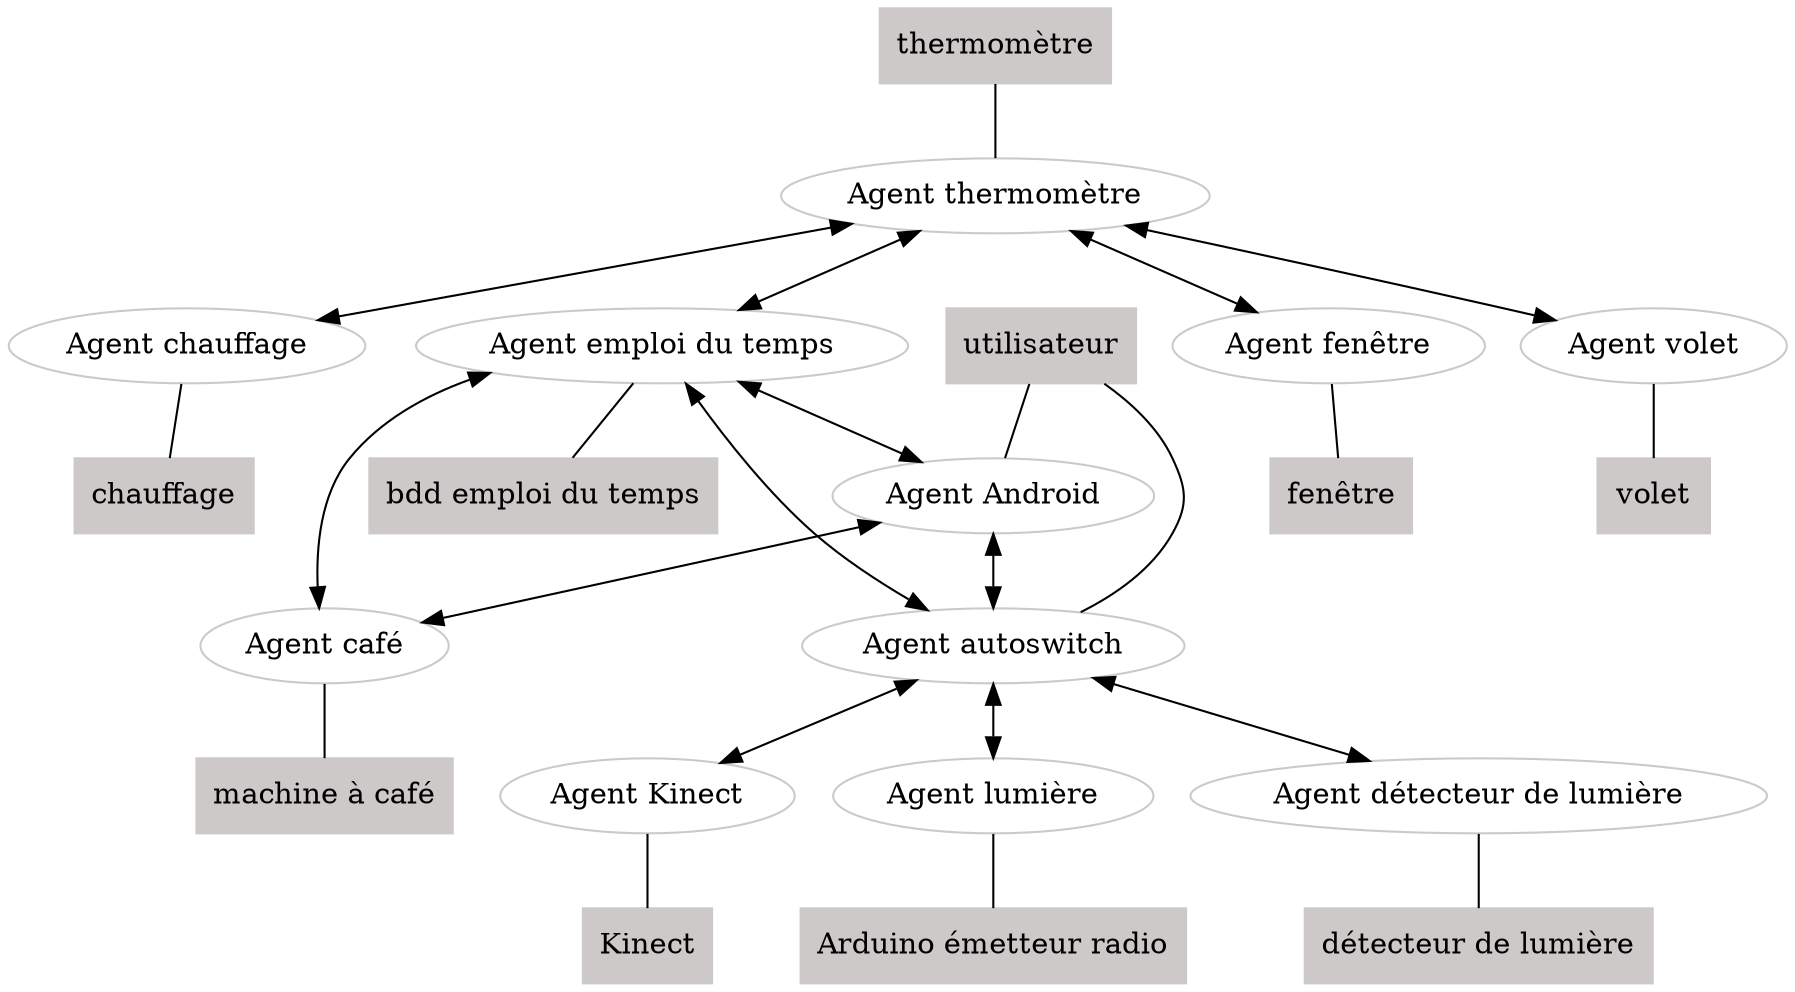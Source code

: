 digraph {
    /* Physical process */
    node [shape=box, style=filled, color=snow3];
    user [label="utilisateur"];
    coffee [label="machine à café"];
    dbplanning [label="bdd emploi du temps"];
    kinect [label="Kinect"];
    arduino [label="Arduino émetteur radio"];
    lightsensor [label="détecteur de lumière"];
    window [label="fenêtre"];
    shutter [label="volet"];
    heater [label="chauffage"];
    thermometer [label="thermomètre"];

    /* Agents */
    node [shape=oval, style=""];
    Aandroid [label="Agent Android"];
    Aautoswitch [label="Agent autoswitch"];
    Acoffee [label="Agent café"];
    Aplanning [label="Agent emploi du temps"];
    Akinect [label="Agent Kinect"];
    Alight [label="Agent lumière"];
    Alightsensor [label="Agent détecteur de lumière"];
    Atemperature [label="Agent thermomètre"];
    Awindow [label="Agent fenêtre"];
    Ashutter [label="Agent volet"];
    Aheater [label="Agent chauffage"];

    /* Acquaintance agent <=> physical process */
    edge [arrowhead=none, arrowtail=none];
    user ->Aandroid;
    Aautoswitch -> user;
    Acoffee -> coffee;
    Aplanning -> dbplanning;
    Akinect -> kinect;
    Alight -> arduino;
    Alightsensor -> lightsensor;
    Awindow -> window;
    Ashutter -> shutter;
    Aheater -> heater;
    thermometer -> Atemperature;

    /* Acquaintance agent <=> agent */
    edge [arrowhead=normal, arrowtail=normal, dir=both];
    Aplanning -> {Acoffee, Aandroid, Aautoswitch}
    Aandroid -> {Aautoswitch, Acoffee};
    Aautoswitch -> {Akinect, Alightsensor, Alight};
    Atemperature -> {Aplanning, Awindow, Ashutter, Aheater};
}
